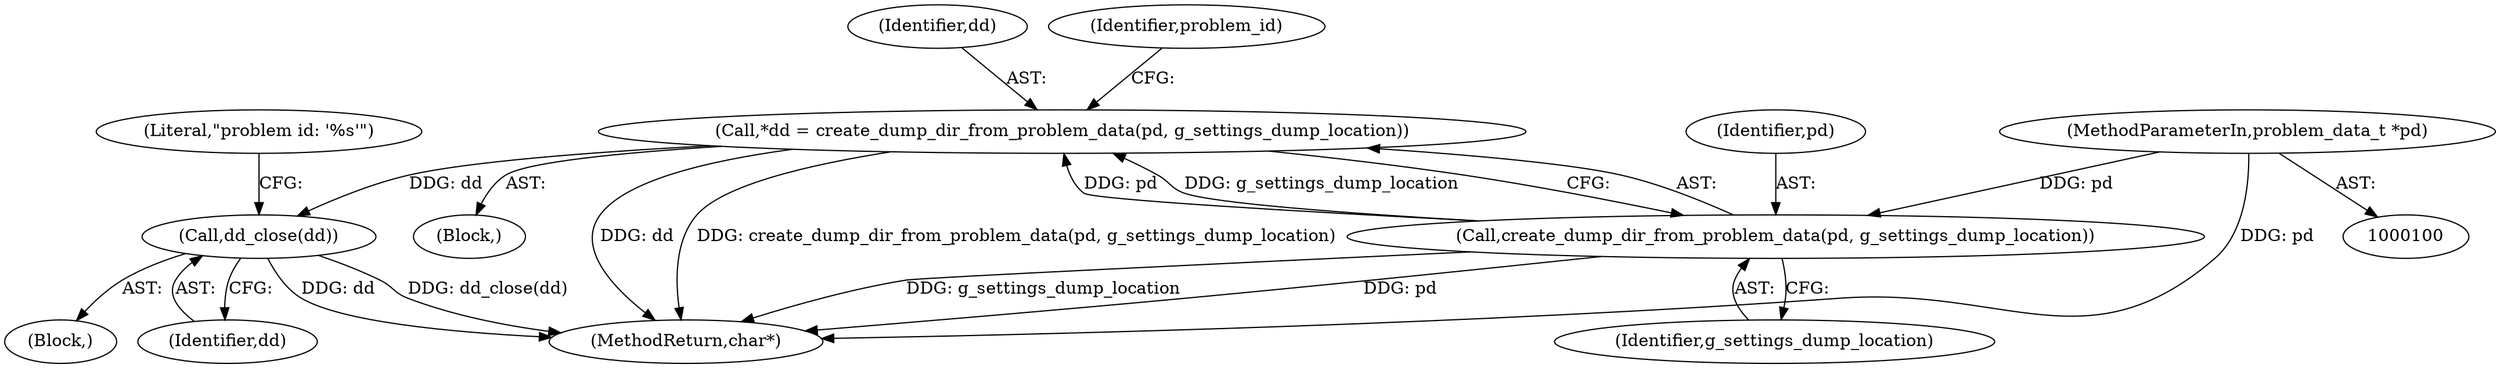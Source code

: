 digraph "0_abrt_8939398b82006ba1fec4ed491339fc075f43fc7c_3@API" {
"1000123" [label="(Call,dd_close(dd))"];
"1000105" [label="(Call,*dd = create_dump_dir_from_problem_data(pd, g_settings_dump_location))"];
"1000107" [label="(Call,create_dump_dir_from_problem_data(pd, g_settings_dump_location))"];
"1000101" [label="(MethodParameterIn,problem_data_t *pd)"];
"1000130" [label="(MethodReturn,char*)"];
"1000102" [label="(Block,)"];
"1000116" [label="(Block,)"];
"1000109" [label="(Identifier,g_settings_dump_location)"];
"1000124" [label="(Identifier,dd)"];
"1000107" [label="(Call,create_dump_dir_from_problem_data(pd, g_settings_dump_location))"];
"1000123" [label="(Call,dd_close(dd))"];
"1000106" [label="(Identifier,dd)"];
"1000112" [label="(Identifier,problem_id)"];
"1000105" [label="(Call,*dd = create_dump_dir_from_problem_data(pd, g_settings_dump_location))"];
"1000101" [label="(MethodParameterIn,problem_data_t *pd)"];
"1000108" [label="(Identifier,pd)"];
"1000126" [label="(Literal,\"problem id: '%s'\")"];
"1000123" -> "1000116"  [label="AST: "];
"1000123" -> "1000124"  [label="CFG: "];
"1000124" -> "1000123"  [label="AST: "];
"1000126" -> "1000123"  [label="CFG: "];
"1000123" -> "1000130"  [label="DDG: dd_close(dd)"];
"1000123" -> "1000130"  [label="DDG: dd"];
"1000105" -> "1000123"  [label="DDG: dd"];
"1000105" -> "1000102"  [label="AST: "];
"1000105" -> "1000107"  [label="CFG: "];
"1000106" -> "1000105"  [label="AST: "];
"1000107" -> "1000105"  [label="AST: "];
"1000112" -> "1000105"  [label="CFG: "];
"1000105" -> "1000130"  [label="DDG: create_dump_dir_from_problem_data(pd, g_settings_dump_location)"];
"1000105" -> "1000130"  [label="DDG: dd"];
"1000107" -> "1000105"  [label="DDG: pd"];
"1000107" -> "1000105"  [label="DDG: g_settings_dump_location"];
"1000107" -> "1000109"  [label="CFG: "];
"1000108" -> "1000107"  [label="AST: "];
"1000109" -> "1000107"  [label="AST: "];
"1000107" -> "1000130"  [label="DDG: pd"];
"1000107" -> "1000130"  [label="DDG: g_settings_dump_location"];
"1000101" -> "1000107"  [label="DDG: pd"];
"1000101" -> "1000100"  [label="AST: "];
"1000101" -> "1000130"  [label="DDG: pd"];
}
